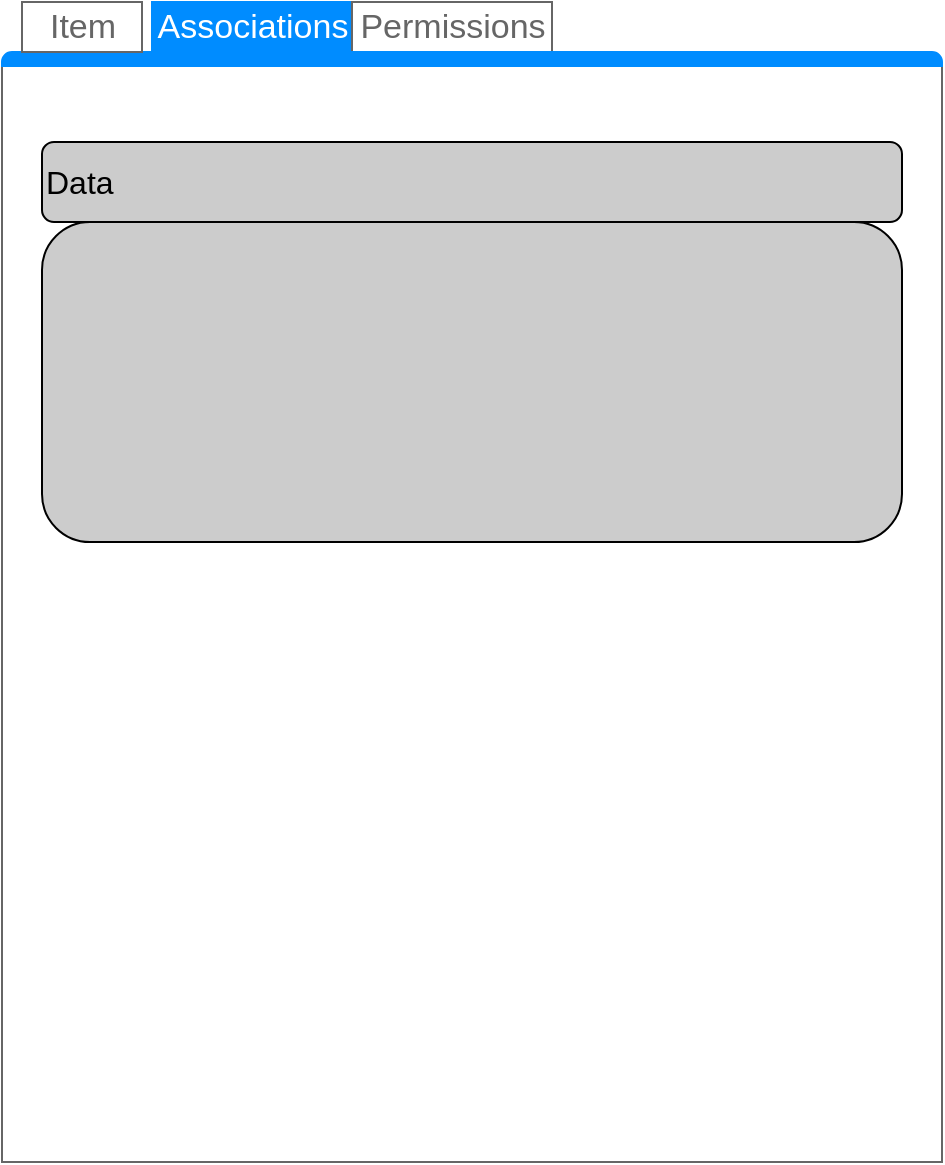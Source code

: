 <mxfile version="16.5.1" type="device"><diagram id="bxXSaruwufIYQjgk6La2" name="Page-1"><mxGraphModel dx="903" dy="679" grid="1" gridSize="10" guides="1" tooltips="1" connect="1" arrows="1" fold="1" page="1" pageScale="1" pageWidth="850" pageHeight="1100" math="0" shadow="0"><root><mxCell id="0"/><mxCell id="1" parent="0"/><mxCell id="CCJuPyVDMvTM4C0xJoWo-2" value="" style="strokeWidth=1;shadow=0;dashed=0;align=center;html=1;shape=mxgraph.mockup.containers.marginRect2;rectMarginTop=32;strokeColor=#666666;gradientColor=none;" vertex="1" parent="1"><mxGeometry x="170" y="130" width="470" height="580" as="geometry"/></mxCell><mxCell id="CCJuPyVDMvTM4C0xJoWo-4" value="Associations" style="strokeWidth=1;shadow=0;dashed=0;align=center;html=1;shape=mxgraph.mockup.containers.rrect;rSize=0;fontSize=17;fontColor=#ffffff;strokeColor=#008cff;fillColor=#008CFF;" vertex="1" parent="CCJuPyVDMvTM4C0xJoWo-2"><mxGeometry width="100" height="25" relative="1" as="geometry"><mxPoint x="75" as="offset"/></mxGeometry></mxCell><mxCell id="CCJuPyVDMvTM4C0xJoWo-5" value="Permissions" style="strokeColor=inherit;fillColor=inherit;gradientColor=inherit;strokeWidth=1;shadow=0;dashed=0;align=center;html=1;shape=mxgraph.mockup.containers.rrect;rSize=0;fontSize=17;fontColor=#666666;gradientColor=none;" vertex="1" parent="CCJuPyVDMvTM4C0xJoWo-2"><mxGeometry width="100" height="25" relative="1" as="geometry"><mxPoint x="175" as="offset"/></mxGeometry></mxCell><mxCell id="CCJuPyVDMvTM4C0xJoWo-6" value="" style="strokeWidth=1;shadow=0;dashed=0;align=center;html=1;shape=mxgraph.mockup.containers.topButton;rSize=5;strokeColor=#008cff;fillColor=#008cff;gradientColor=none;resizeWidth=1;movable=0;deletable=1;" vertex="1" parent="CCJuPyVDMvTM4C0xJoWo-2"><mxGeometry width="470" height="7" relative="1" as="geometry"><mxPoint y="25" as="offset"/></mxGeometry></mxCell><mxCell id="CCJuPyVDMvTM4C0xJoWo-3" value="Item" style="strokeColor=inherit;fillColor=inherit;gradientColor=inherit;strokeWidth=1;shadow=0;dashed=0;align=center;html=1;shape=mxgraph.mockup.containers.rrect;rSize=0;fontSize=17;fontColor=#666666;gradientColor=none;" vertex="1" parent="CCJuPyVDMvTM4C0xJoWo-2"><mxGeometry width="60" height="25" relative="1" as="geometry"><mxPoint x="10" as="offset"/></mxGeometry></mxCell><mxCell id="CCJuPyVDMvTM4C0xJoWo-14" value="Data" style="rounded=1;whiteSpace=wrap;html=1;fontSize=16;fillColor=#CCCCCC;align=left;" vertex="1" parent="CCJuPyVDMvTM4C0xJoWo-2"><mxGeometry x="20" y="70" width="430" height="40" as="geometry"/></mxCell><mxCell id="CCJuPyVDMvTM4C0xJoWo-17" value="" style="rounded=1;whiteSpace=wrap;html=1;fontSize=16;fillColor=#CCCCCC;" vertex="1" parent="CCJuPyVDMvTM4C0xJoWo-2"><mxGeometry x="20" y="110" width="430" height="160" as="geometry"/></mxCell></root></mxGraphModel></diagram></mxfile>
